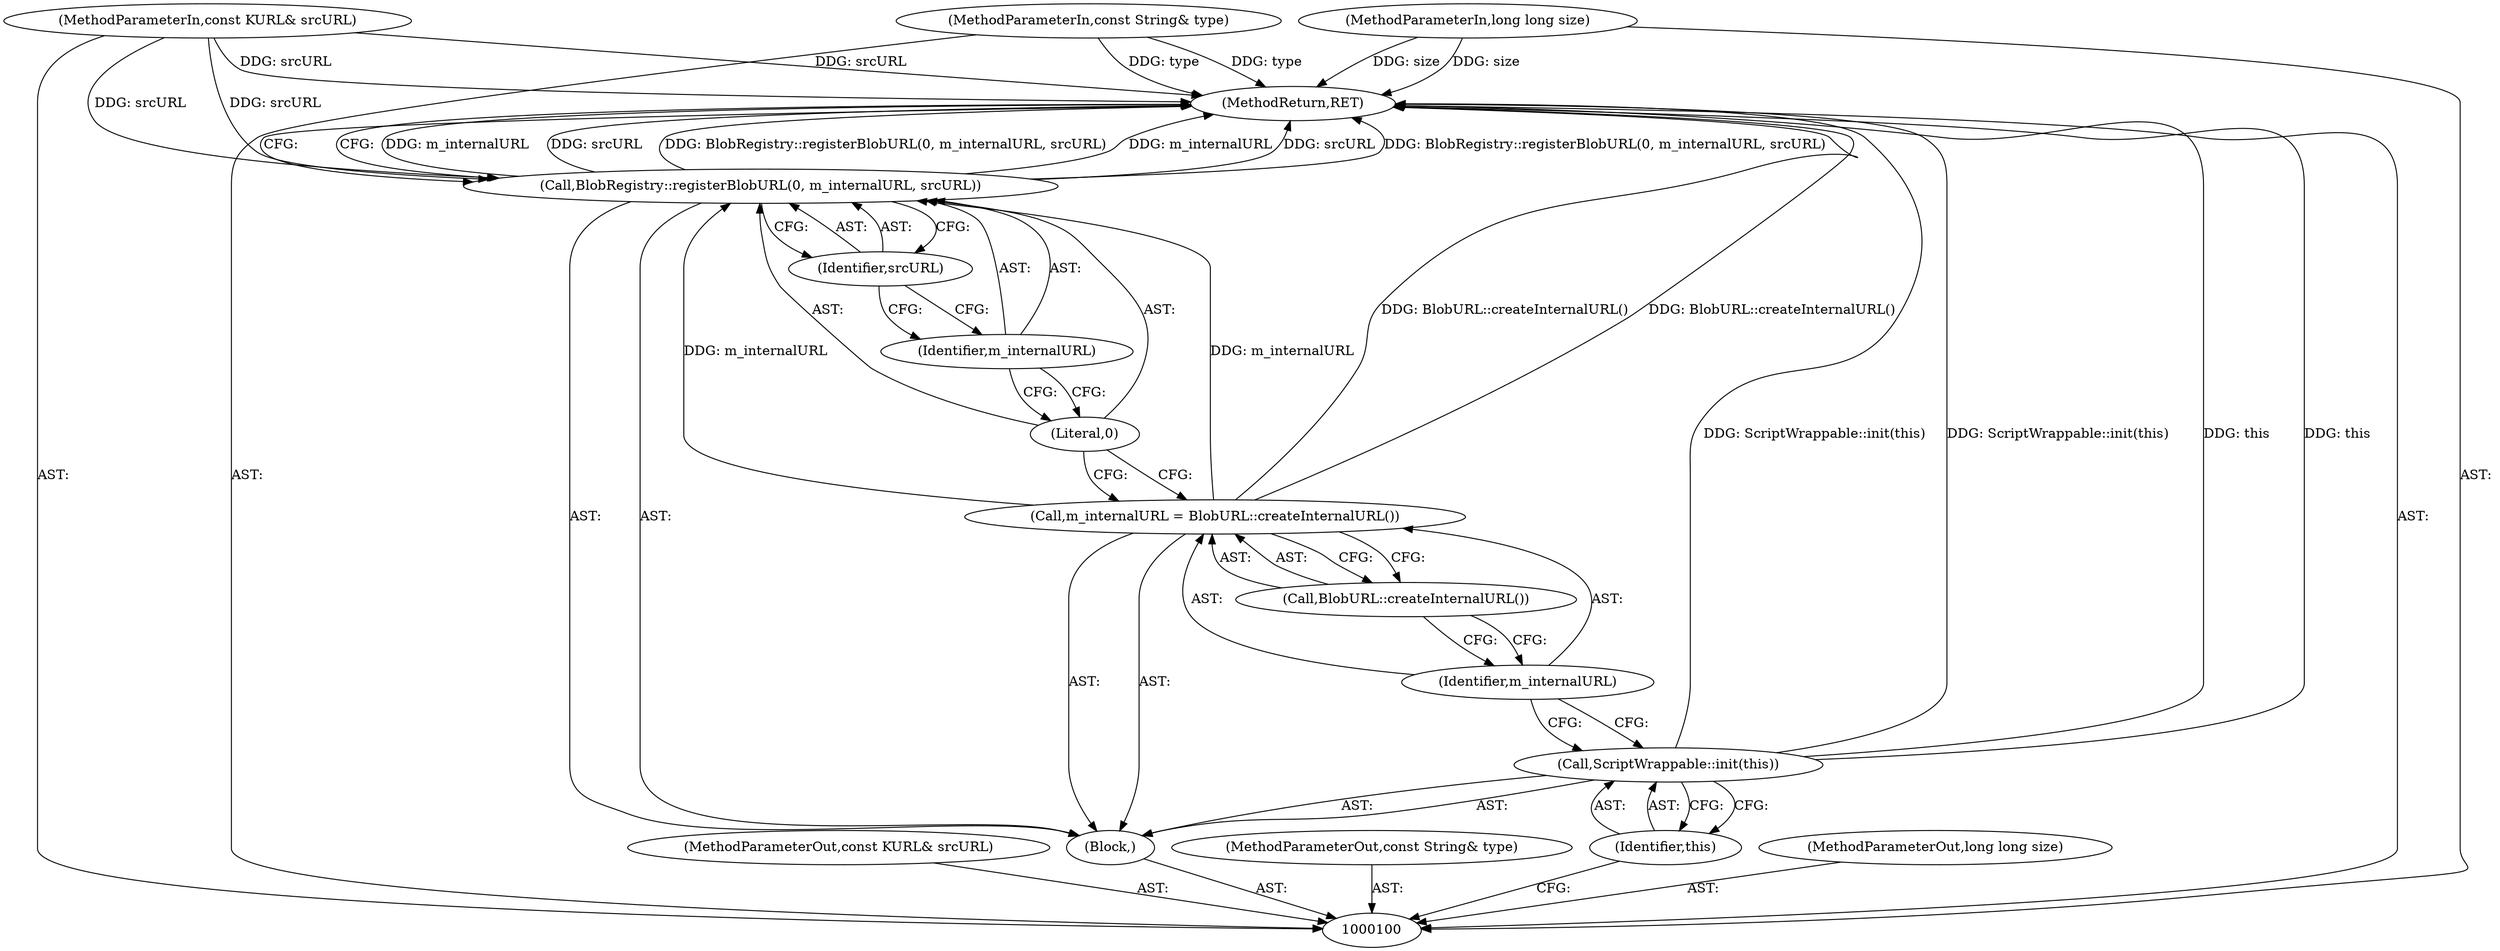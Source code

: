 digraph "0_Chrome_d0c31f0342cefc46a3b3d80359a9779d044d4c0d_1" {
"1000114" [label="(MethodReturn,RET)"];
"1000101" [label="(MethodParameterIn,const KURL& srcURL)"];
"1000140" [label="(MethodParameterOut,const KURL& srcURL)"];
"1000102" [label="(MethodParameterIn,const String& type)"];
"1000141" [label="(MethodParameterOut,const String& type)"];
"1000103" [label="(MethodParameterIn,long long size)"];
"1000142" [label="(MethodParameterOut,long long size)"];
"1000104" [label="(Block,)"];
"1000106" [label="(Identifier,this)"];
"1000105" [label="(Call,ScriptWrappable::init(this))"];
"1000109" [label="(Call,BlobURL::createInternalURL())"];
"1000107" [label="(Call,m_internalURL = BlobURL::createInternalURL())"];
"1000108" [label="(Identifier,m_internalURL)"];
"1000111" [label="(Literal,0)"];
"1000112" [label="(Identifier,m_internalURL)"];
"1000110" [label="(Call,BlobRegistry::registerBlobURL(0, m_internalURL, srcURL))"];
"1000113" [label="(Identifier,srcURL)"];
"1000114" -> "1000100"  [label="AST: "];
"1000114" -> "1000110"  [label="CFG: "];
"1000105" -> "1000114"  [label="DDG: ScriptWrappable::init(this)"];
"1000105" -> "1000114"  [label="DDG: this"];
"1000103" -> "1000114"  [label="DDG: size"];
"1000102" -> "1000114"  [label="DDG: type"];
"1000110" -> "1000114"  [label="DDG: m_internalURL"];
"1000110" -> "1000114"  [label="DDG: srcURL"];
"1000110" -> "1000114"  [label="DDG: BlobRegistry::registerBlobURL(0, m_internalURL, srcURL)"];
"1000101" -> "1000114"  [label="DDG: srcURL"];
"1000107" -> "1000114"  [label="DDG: BlobURL::createInternalURL()"];
"1000101" -> "1000100"  [label="AST: "];
"1000101" -> "1000114"  [label="DDG: srcURL"];
"1000101" -> "1000110"  [label="DDG: srcURL"];
"1000140" -> "1000100"  [label="AST: "];
"1000102" -> "1000100"  [label="AST: "];
"1000102" -> "1000114"  [label="DDG: type"];
"1000141" -> "1000100"  [label="AST: "];
"1000103" -> "1000100"  [label="AST: "];
"1000103" -> "1000114"  [label="DDG: size"];
"1000142" -> "1000100"  [label="AST: "];
"1000104" -> "1000100"  [label="AST: "];
"1000105" -> "1000104"  [label="AST: "];
"1000107" -> "1000104"  [label="AST: "];
"1000110" -> "1000104"  [label="AST: "];
"1000106" -> "1000105"  [label="AST: "];
"1000106" -> "1000100"  [label="CFG: "];
"1000105" -> "1000106"  [label="CFG: "];
"1000105" -> "1000104"  [label="AST: "];
"1000105" -> "1000106"  [label="CFG: "];
"1000106" -> "1000105"  [label="AST: "];
"1000108" -> "1000105"  [label="CFG: "];
"1000105" -> "1000114"  [label="DDG: ScriptWrappable::init(this)"];
"1000105" -> "1000114"  [label="DDG: this"];
"1000109" -> "1000107"  [label="AST: "];
"1000109" -> "1000108"  [label="CFG: "];
"1000107" -> "1000109"  [label="CFG: "];
"1000107" -> "1000104"  [label="AST: "];
"1000107" -> "1000109"  [label="CFG: "];
"1000108" -> "1000107"  [label="AST: "];
"1000109" -> "1000107"  [label="AST: "];
"1000111" -> "1000107"  [label="CFG: "];
"1000107" -> "1000114"  [label="DDG: BlobURL::createInternalURL()"];
"1000107" -> "1000110"  [label="DDG: m_internalURL"];
"1000108" -> "1000107"  [label="AST: "];
"1000108" -> "1000105"  [label="CFG: "];
"1000109" -> "1000108"  [label="CFG: "];
"1000111" -> "1000110"  [label="AST: "];
"1000111" -> "1000107"  [label="CFG: "];
"1000112" -> "1000111"  [label="CFG: "];
"1000112" -> "1000110"  [label="AST: "];
"1000112" -> "1000111"  [label="CFG: "];
"1000113" -> "1000112"  [label="CFG: "];
"1000110" -> "1000104"  [label="AST: "];
"1000110" -> "1000113"  [label="CFG: "];
"1000111" -> "1000110"  [label="AST: "];
"1000112" -> "1000110"  [label="AST: "];
"1000113" -> "1000110"  [label="AST: "];
"1000114" -> "1000110"  [label="CFG: "];
"1000110" -> "1000114"  [label="DDG: m_internalURL"];
"1000110" -> "1000114"  [label="DDG: srcURL"];
"1000110" -> "1000114"  [label="DDG: BlobRegistry::registerBlobURL(0, m_internalURL, srcURL)"];
"1000107" -> "1000110"  [label="DDG: m_internalURL"];
"1000101" -> "1000110"  [label="DDG: srcURL"];
"1000113" -> "1000110"  [label="AST: "];
"1000113" -> "1000112"  [label="CFG: "];
"1000110" -> "1000113"  [label="CFG: "];
}

